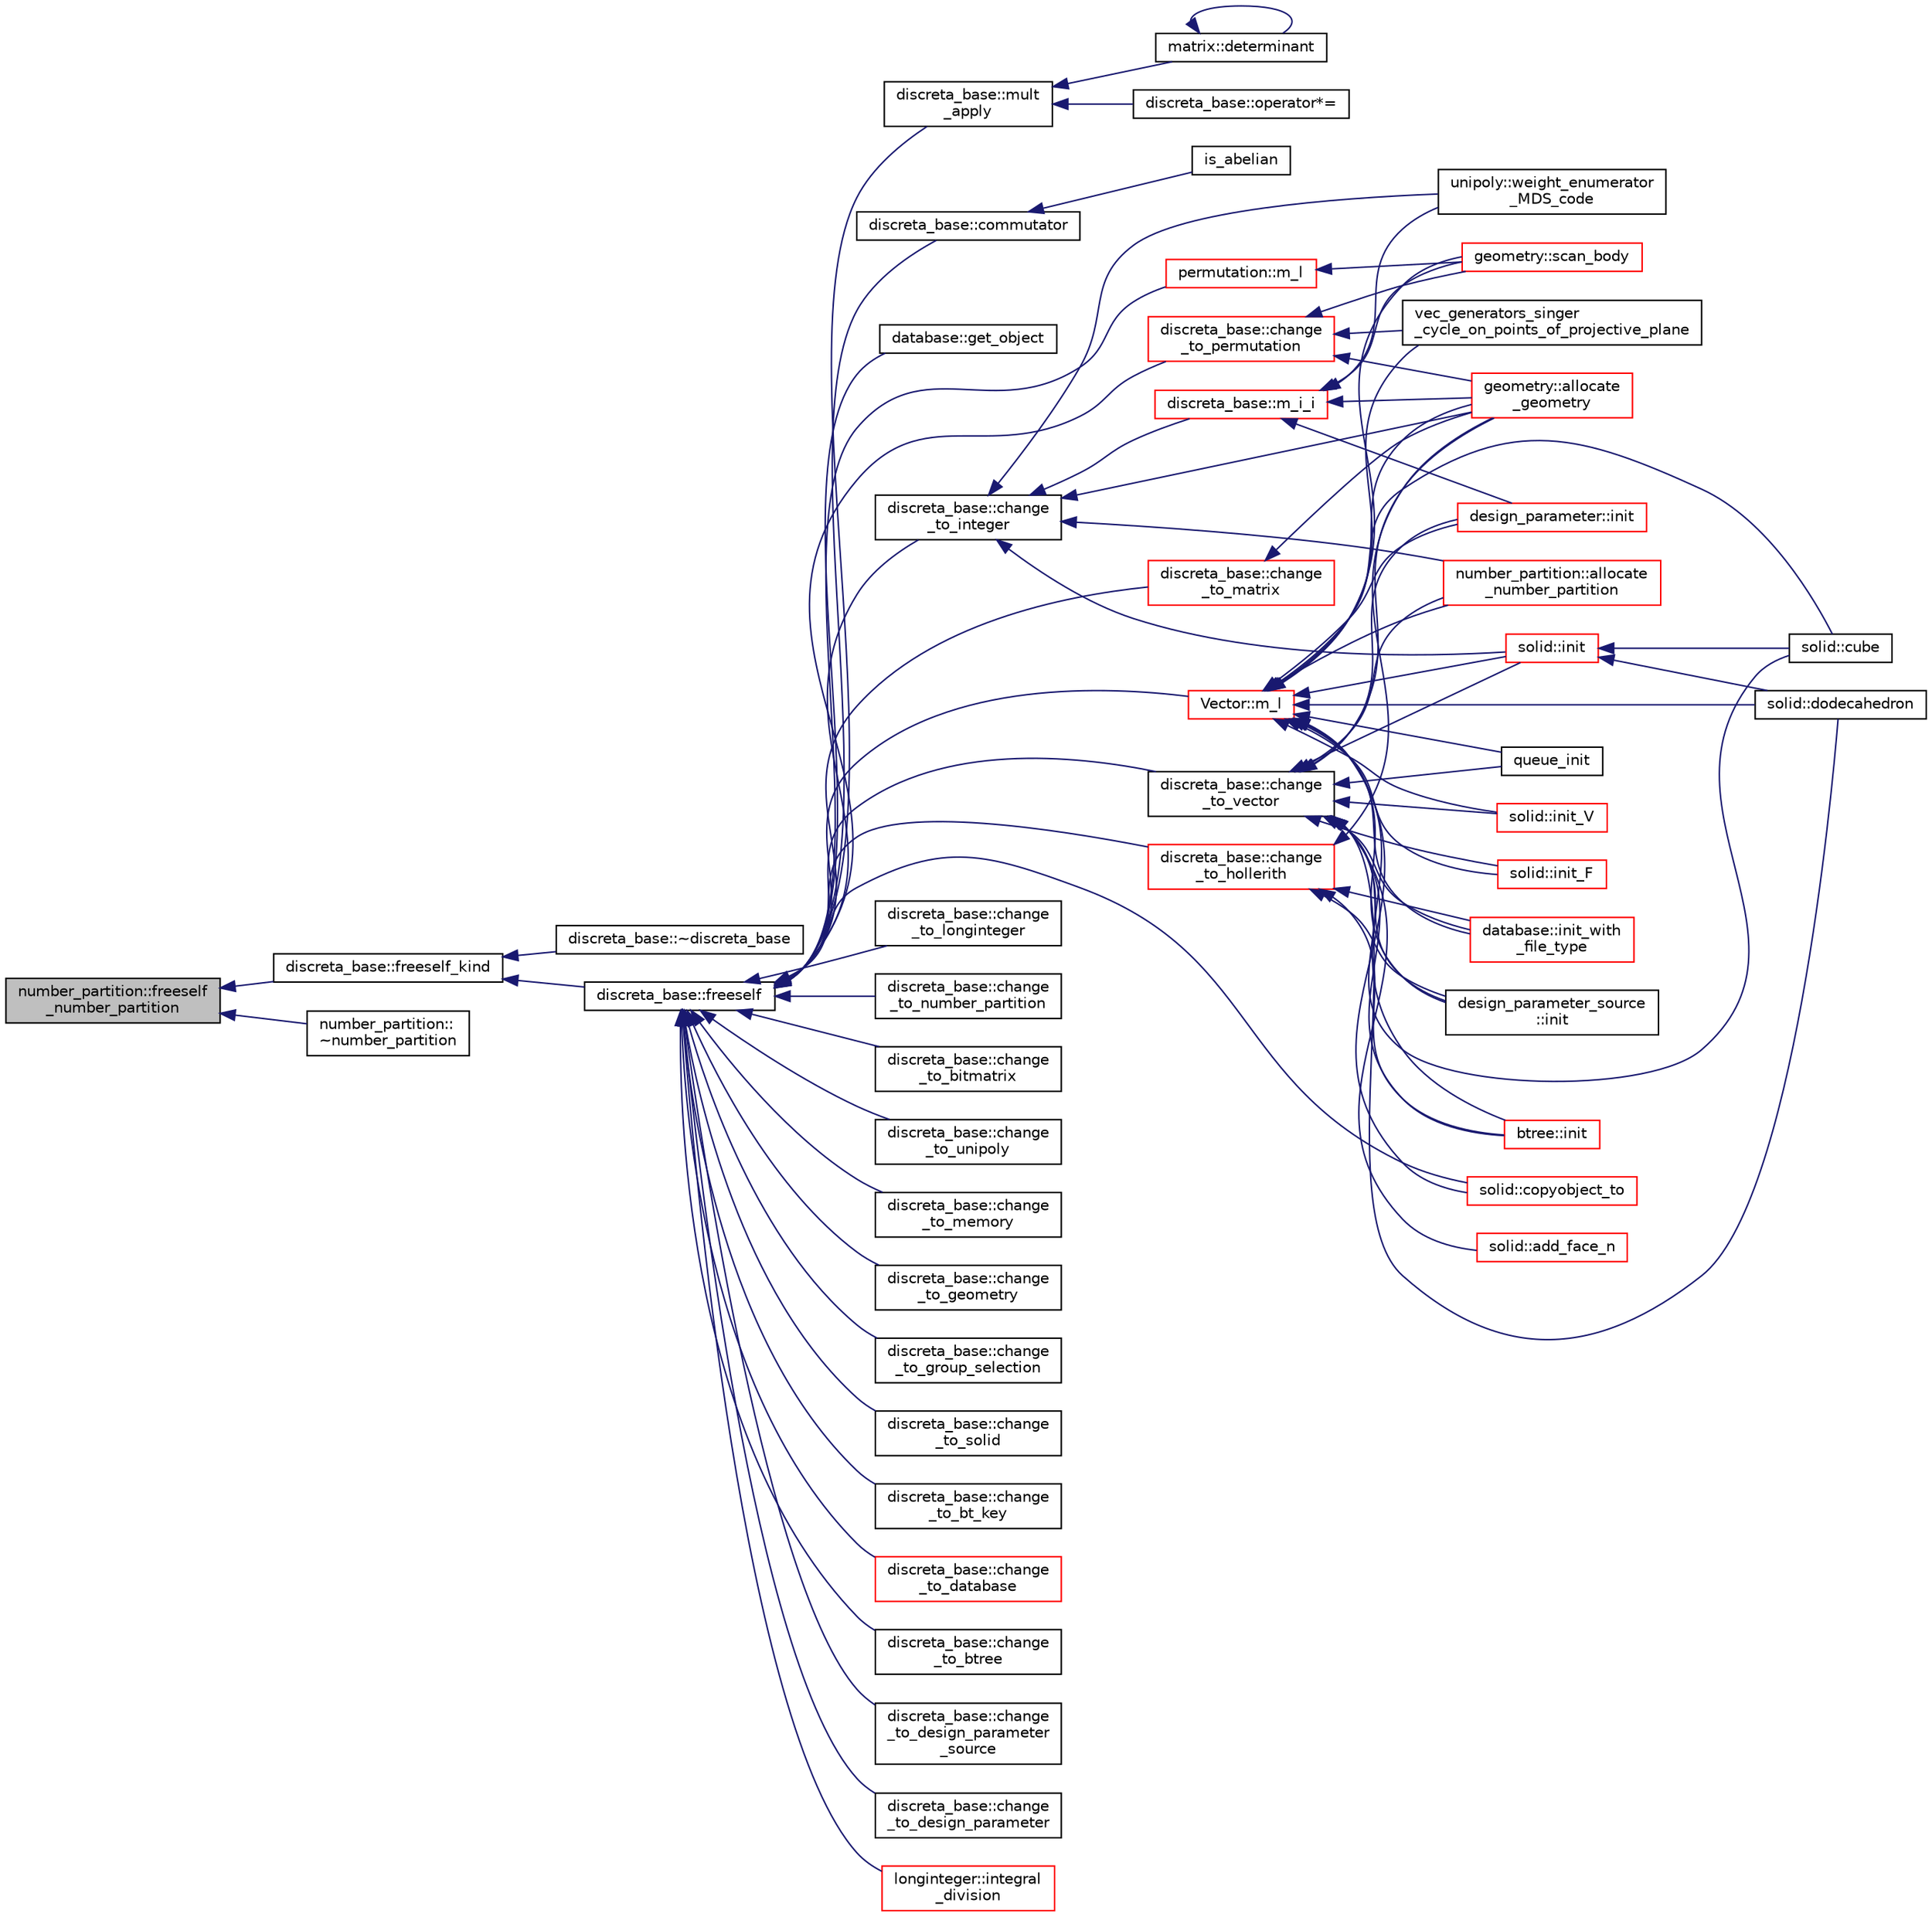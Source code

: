 digraph "number_partition::freeself_number_partition"
{
  edge [fontname="Helvetica",fontsize="10",labelfontname="Helvetica",labelfontsize="10"];
  node [fontname="Helvetica",fontsize="10",shape=record];
  rankdir="LR";
  Node592 [label="number_partition::freeself\l_number_partition",height=0.2,width=0.4,color="black", fillcolor="grey75", style="filled", fontcolor="black"];
  Node592 -> Node593 [dir="back",color="midnightblue",fontsize="10",style="solid",fontname="Helvetica"];
  Node593 [label="discreta_base::freeself_kind",height=0.2,width=0.4,color="black", fillcolor="white", style="filled",URL="$d7/d71/classdiscreta__base.html#a63a23ada2165b3838fab719ed458cec8"];
  Node593 -> Node594 [dir="back",color="midnightblue",fontsize="10",style="solid",fontname="Helvetica"];
  Node594 [label="discreta_base::~discreta_base",height=0.2,width=0.4,color="black", fillcolor="white", style="filled",URL="$d7/d71/classdiscreta__base.html#a14df6915d3622e941d8bd541a6818d0e"];
  Node593 -> Node595 [dir="back",color="midnightblue",fontsize="10",style="solid",fontname="Helvetica"];
  Node595 [label="discreta_base::freeself",height=0.2,width=0.4,color="black", fillcolor="white", style="filled",URL="$d7/d71/classdiscreta__base.html#a9a3c9501a562293b5667c11b9174d6e5"];
  Node595 -> Node596 [dir="back",color="midnightblue",fontsize="10",style="solid",fontname="Helvetica"];
  Node596 [label="discreta_base::mult\l_apply",height=0.2,width=0.4,color="black", fillcolor="white", style="filled",URL="$d7/d71/classdiscreta__base.html#a301b8d0527d3a60ba410bba87446f490"];
  Node596 -> Node597 [dir="back",color="midnightblue",fontsize="10",style="solid",fontname="Helvetica"];
  Node597 [label="discreta_base::operator*=",height=0.2,width=0.4,color="black", fillcolor="white", style="filled",URL="$d7/d71/classdiscreta__base.html#a26a19fcfe00422fe1d8a66d5b1b4a60a"];
  Node596 -> Node598 [dir="back",color="midnightblue",fontsize="10",style="solid",fontname="Helvetica"];
  Node598 [label="matrix::determinant",height=0.2,width=0.4,color="black", fillcolor="white", style="filled",URL="$d1/d8d/classmatrix.html#a75adb25c9f8753f1b81eafe4464b272a"];
  Node598 -> Node598 [dir="back",color="midnightblue",fontsize="10",style="solid",fontname="Helvetica"];
  Node595 -> Node599 [dir="back",color="midnightblue",fontsize="10",style="solid",fontname="Helvetica"];
  Node599 [label="discreta_base::commutator",height=0.2,width=0.4,color="black", fillcolor="white", style="filled",URL="$d7/d71/classdiscreta__base.html#a1d0bb4144e3eb15aaf877a0cea656c00"];
  Node599 -> Node600 [dir="back",color="midnightblue",fontsize="10",style="solid",fontname="Helvetica"];
  Node600 [label="is_abelian",height=0.2,width=0.4,color="black", fillcolor="white", style="filled",URL="$d0/dd3/perm__group__gens_8_c.html#ac0291199b2706f0eb554ae24d2e7cefc"];
  Node595 -> Node601 [dir="back",color="midnightblue",fontsize="10",style="solid",fontname="Helvetica"];
  Node601 [label="database::get_object",height=0.2,width=0.4,color="black", fillcolor="white", style="filled",URL="$db/d72/classdatabase.html#af183761e73fedbd560d9545a36060efc"];
  Node595 -> Node602 [dir="back",color="midnightblue",fontsize="10",style="solid",fontname="Helvetica"];
  Node602 [label="discreta_base::change\l_to_integer",height=0.2,width=0.4,color="black", fillcolor="white", style="filled",URL="$d7/d71/classdiscreta__base.html#a58a5a5bd8f8e6f2dd7b4483b66dc7bb9"];
  Node602 -> Node603 [dir="back",color="midnightblue",fontsize="10",style="solid",fontname="Helvetica"];
  Node603 [label="discreta_base::m_i_i",height=0.2,width=0.4,color="red", fillcolor="white", style="filled",URL="$d7/d71/classdiscreta__base.html#aa231464a9d4bc233f66608021c9ad997"];
  Node603 -> Node624 [dir="back",color="midnightblue",fontsize="10",style="solid",fontname="Helvetica"];
  Node624 [label="design_parameter::init",height=0.2,width=0.4,color="red", fillcolor="white", style="filled",URL="$da/d94/classdesign__parameter.html#af77829be8d9058a84169c36143307b5d"];
  Node603 -> Node752 [dir="back",color="midnightblue",fontsize="10",style="solid",fontname="Helvetica"];
  Node752 [label="geometry::allocate\l_geometry",height=0.2,width=0.4,color="red", fillcolor="white", style="filled",URL="$da/d44/classgeometry.html#a243e84ff38207957ad5976020c19a033"];
  Node603 -> Node643 [dir="back",color="midnightblue",fontsize="10",style="solid",fontname="Helvetica"];
  Node643 [label="geometry::scan_body",height=0.2,width=0.4,color="red", fillcolor="white", style="filled",URL="$da/d44/classgeometry.html#a71bc2e3a3f4ca02e8518ab5518a4e0df"];
  Node603 -> Node768 [dir="back",color="midnightblue",fontsize="10",style="solid",fontname="Helvetica"];
  Node768 [label="unipoly::weight_enumerator\l_MDS_code",height=0.2,width=0.4,color="black", fillcolor="white", style="filled",URL="$d1/d89/classunipoly.html#ad9a4b7b883285271fc39528f74755a07"];
  Node602 -> Node752 [dir="back",color="midnightblue",fontsize="10",style="solid",fontname="Helvetica"];
  Node602 -> Node863 [dir="back",color="midnightblue",fontsize="10",style="solid",fontname="Helvetica"];
  Node863 [label="number_partition::allocate\l_number_partition",height=0.2,width=0.4,color="red", fillcolor="white", style="filled",URL="$df/d50/classnumber__partition.html#a3c5649dc95f5ca53df4b0c58de6c1dc5"];
  Node602 -> Node864 [dir="back",color="midnightblue",fontsize="10",style="solid",fontname="Helvetica"];
  Node864 [label="solid::init",height=0.2,width=0.4,color="red", fillcolor="white", style="filled",URL="$d8/def/classsolid.html#afc711954316958b35630fbc8542bcd05"];
  Node864 -> Node676 [dir="back",color="midnightblue",fontsize="10",style="solid",fontname="Helvetica"];
  Node676 [label="solid::cube",height=0.2,width=0.4,color="black", fillcolor="white", style="filled",URL="$d8/def/classsolid.html#a308e6888759550da489397527ed89137"];
  Node864 -> Node842 [dir="back",color="midnightblue",fontsize="10",style="solid",fontname="Helvetica"];
  Node842 [label="solid::dodecahedron",height=0.2,width=0.4,color="black", fillcolor="white", style="filled",URL="$d8/def/classsolid.html#a514072d4dfd0f82ba24b0df1ac302d6f"];
  Node602 -> Node768 [dir="back",color="midnightblue",fontsize="10",style="solid",fontname="Helvetica"];
  Node595 -> Node866 [dir="back",color="midnightblue",fontsize="10",style="solid",fontname="Helvetica"];
  Node866 [label="discreta_base::change\l_to_longinteger",height=0.2,width=0.4,color="black", fillcolor="white", style="filled",URL="$d7/d71/classdiscreta__base.html#aa65b4b95b89b1df5ff8e0ef944e598a9"];
  Node595 -> Node867 [dir="back",color="midnightblue",fontsize="10",style="solid",fontname="Helvetica"];
  Node867 [label="discreta_base::change\l_to_vector",height=0.2,width=0.4,color="black", fillcolor="white", style="filled",URL="$d7/d71/classdiscreta__base.html#a66186d19c55ad54af11e2a040a763c38"];
  Node867 -> Node825 [dir="back",color="midnightblue",fontsize="10",style="solid",fontname="Helvetica"];
  Node825 [label="btree::init",height=0.2,width=0.4,color="red", fillcolor="white", style="filled",URL="$dd/db0/classbtree.html#a3c88706e9886f1f9bc142b511aeab642"];
  Node867 -> Node868 [dir="back",color="midnightblue",fontsize="10",style="solid",fontname="Helvetica"];
  Node868 [label="database::init_with\l_file_type",height=0.2,width=0.4,color="red", fillcolor="white", style="filled",URL="$db/d72/classdatabase.html#a3b7a27f69a64812a6bfd765158d62476"];
  Node867 -> Node624 [dir="back",color="midnightblue",fontsize="10",style="solid",fontname="Helvetica"];
  Node867 -> Node826 [dir="back",color="midnightblue",fontsize="10",style="solid",fontname="Helvetica"];
  Node826 [label="design_parameter_source\l::init",height=0.2,width=0.4,color="black", fillcolor="white", style="filled",URL="$df/d4b/classdesign__parameter__source.html#afccf1773adfffec18fd96efaec208b93"];
  Node867 -> Node752 [dir="back",color="midnightblue",fontsize="10",style="solid",fontname="Helvetica"];
  Node867 -> Node652 [dir="back",color="midnightblue",fontsize="10",style="solid",fontname="Helvetica"];
  Node652 [label="queue_init",height=0.2,width=0.4,color="black", fillcolor="white", style="filled",URL="$d3/d72/global_8_c.html#a5fc0dec58681e5be05ad2041d536a7b7"];
  Node867 -> Node863 [dir="back",color="midnightblue",fontsize="10",style="solid",fontname="Helvetica"];
  Node867 -> Node864 [dir="back",color="midnightblue",fontsize="10",style="solid",fontname="Helvetica"];
  Node867 -> Node834 [dir="back",color="midnightblue",fontsize="10",style="solid",fontname="Helvetica"];
  Node834 [label="solid::init_V",height=0.2,width=0.4,color="red", fillcolor="white", style="filled",URL="$d8/def/classsolid.html#a0b156ca77a137dc8aa94ab22d048e542"];
  Node867 -> Node839 [dir="back",color="midnightblue",fontsize="10",style="solid",fontname="Helvetica"];
  Node839 [label="solid::init_F",height=0.2,width=0.4,color="red", fillcolor="white", style="filled",URL="$d8/def/classsolid.html#ab61e6cc032b5370f77857fe1fc10222d"];
  Node867 -> Node673 [dir="back",color="midnightblue",fontsize="10",style="solid",fontname="Helvetica"];
  Node673 [label="solid::add_face_n",height=0.2,width=0.4,color="red", fillcolor="white", style="filled",URL="$d8/def/classsolid.html#adbadfbdd46abe10cb56f041d2408b001"];
  Node867 -> Node676 [dir="back",color="midnightblue",fontsize="10",style="solid",fontname="Helvetica"];
  Node867 -> Node842 [dir="back",color="midnightblue",fontsize="10",style="solid",fontname="Helvetica"];
  Node595 -> Node870 [dir="back",color="midnightblue",fontsize="10",style="solid",fontname="Helvetica"];
  Node870 [label="discreta_base::change\l_to_permutation",height=0.2,width=0.4,color="red", fillcolor="white", style="filled",URL="$d7/d71/classdiscreta__base.html#a38e11ff129ddc29d67b54520e9a0a538"];
  Node870 -> Node752 [dir="back",color="midnightblue",fontsize="10",style="solid",fontname="Helvetica"];
  Node870 -> Node643 [dir="back",color="midnightblue",fontsize="10",style="solid",fontname="Helvetica"];
  Node870 -> Node871 [dir="back",color="midnightblue",fontsize="10",style="solid",fontname="Helvetica"];
  Node871 [label="vec_generators_singer\l_cycle_on_points_of_projective_plane",height=0.2,width=0.4,color="black", fillcolor="white", style="filled",URL="$d0/dd3/perm__group__gens_8_c.html#ac6282a87dd1be1a9024a460f89e6d756"];
  Node595 -> Node873 [dir="back",color="midnightblue",fontsize="10",style="solid",fontname="Helvetica"];
  Node873 [label="discreta_base::change\l_to_number_partition",height=0.2,width=0.4,color="black", fillcolor="white", style="filled",URL="$d7/d71/classdiscreta__base.html#a15be55441d3768c506bf9faabeef9b5b"];
  Node595 -> Node874 [dir="back",color="midnightblue",fontsize="10",style="solid",fontname="Helvetica"];
  Node874 [label="discreta_base::change\l_to_matrix",height=0.2,width=0.4,color="red", fillcolor="white", style="filled",URL="$d7/d71/classdiscreta__base.html#a51f1aaa0764c4161c0dbd981091ca5cb"];
  Node874 -> Node752 [dir="back",color="midnightblue",fontsize="10",style="solid",fontname="Helvetica"];
  Node595 -> Node876 [dir="back",color="midnightblue",fontsize="10",style="solid",fontname="Helvetica"];
  Node876 [label="discreta_base::change\l_to_bitmatrix",height=0.2,width=0.4,color="black", fillcolor="white", style="filled",URL="$d7/d71/classdiscreta__base.html#adcb7fdf185f23731b42c96488599919e"];
  Node595 -> Node877 [dir="back",color="midnightblue",fontsize="10",style="solid",fontname="Helvetica"];
  Node877 [label="discreta_base::change\l_to_unipoly",height=0.2,width=0.4,color="black", fillcolor="white", style="filled",URL="$d7/d71/classdiscreta__base.html#a436a1d89a0e7a13ba1ad0ff5813c03ed"];
  Node595 -> Node878 [dir="back",color="midnightblue",fontsize="10",style="solid",fontname="Helvetica"];
  Node878 [label="discreta_base::change\l_to_memory",height=0.2,width=0.4,color="black", fillcolor="white", style="filled",URL="$d7/d71/classdiscreta__base.html#a21a76b868e94f17a6579997f0a50a006"];
  Node595 -> Node879 [dir="back",color="midnightblue",fontsize="10",style="solid",fontname="Helvetica"];
  Node879 [label="discreta_base::change\l_to_geometry",height=0.2,width=0.4,color="black", fillcolor="white", style="filled",URL="$d7/d71/classdiscreta__base.html#a5a3efbeeb01c41259b91ed2d87bfcbb2"];
  Node595 -> Node880 [dir="back",color="midnightblue",fontsize="10",style="solid",fontname="Helvetica"];
  Node880 [label="discreta_base::change\l_to_hollerith",height=0.2,width=0.4,color="red", fillcolor="white", style="filled",URL="$d7/d71/classdiscreta__base.html#a10f410adc814d4568e3b0f84550c4ca1"];
  Node880 -> Node825 [dir="back",color="midnightblue",fontsize="10",style="solid",fontname="Helvetica"];
  Node880 -> Node868 [dir="back",color="midnightblue",fontsize="10",style="solid",fontname="Helvetica"];
  Node880 -> Node826 [dir="back",color="midnightblue",fontsize="10",style="solid",fontname="Helvetica"];
  Node880 -> Node752 [dir="back",color="midnightblue",fontsize="10",style="solid",fontname="Helvetica"];
  Node595 -> Node881 [dir="back",color="midnightblue",fontsize="10",style="solid",fontname="Helvetica"];
  Node881 [label="discreta_base::change\l_to_group_selection",height=0.2,width=0.4,color="black", fillcolor="white", style="filled",URL="$d7/d71/classdiscreta__base.html#a6b269515e796a08da4db719ae2dbdca9"];
  Node595 -> Node882 [dir="back",color="midnightblue",fontsize="10",style="solid",fontname="Helvetica"];
  Node882 [label="discreta_base::change\l_to_solid",height=0.2,width=0.4,color="black", fillcolor="white", style="filled",URL="$d7/d71/classdiscreta__base.html#adb0b11a85434f969b3895cb46b67e8c2"];
  Node595 -> Node883 [dir="back",color="midnightblue",fontsize="10",style="solid",fontname="Helvetica"];
  Node883 [label="discreta_base::change\l_to_bt_key",height=0.2,width=0.4,color="black", fillcolor="white", style="filled",URL="$d7/d71/classdiscreta__base.html#af08930510236fe08941bb5c1e4768fe9"];
  Node595 -> Node884 [dir="back",color="midnightblue",fontsize="10",style="solid",fontname="Helvetica"];
  Node884 [label="discreta_base::change\l_to_database",height=0.2,width=0.4,color="red", fillcolor="white", style="filled",URL="$d7/d71/classdiscreta__base.html#a9187fb1e0526e3d327b78bb19475ae40"];
  Node595 -> Node885 [dir="back",color="midnightblue",fontsize="10",style="solid",fontname="Helvetica"];
  Node885 [label="discreta_base::change\l_to_btree",height=0.2,width=0.4,color="black", fillcolor="white", style="filled",URL="$d7/d71/classdiscreta__base.html#a75c8608cf54191c17ee48817cc4dda17"];
  Node595 -> Node886 [dir="back",color="midnightblue",fontsize="10",style="solid",fontname="Helvetica"];
  Node886 [label="discreta_base::change\l_to_design_parameter\l_source",height=0.2,width=0.4,color="black", fillcolor="white", style="filled",URL="$d7/d71/classdiscreta__base.html#adef7252719a3b1b5261d6bc6c44dbda4"];
  Node595 -> Node887 [dir="back",color="midnightblue",fontsize="10",style="solid",fontname="Helvetica"];
  Node887 [label="discreta_base::change\l_to_design_parameter",height=0.2,width=0.4,color="black", fillcolor="white", style="filled",URL="$d7/d71/classdiscreta__base.html#ab207ed39acee5f447708dc9fcfd29e0a"];
  Node595 -> Node888 [dir="back",color="midnightblue",fontsize="10",style="solid",fontname="Helvetica"];
  Node888 [label="longinteger::integral\l_division",height=0.2,width=0.4,color="red", fillcolor="white", style="filled",URL="$d3/d71/classlonginteger.html#a692f761cfc91770ca40ab5c2df4bd358"];
  Node595 -> Node893 [dir="back",color="midnightblue",fontsize="10",style="solid",fontname="Helvetica"];
  Node893 [label="permutation::m_l",height=0.2,width=0.4,color="red", fillcolor="white", style="filled",URL="$d0/d08/classpermutation.html#a9cf73421f89b2c24cf2d08f002752030"];
  Node893 -> Node643 [dir="back",color="midnightblue",fontsize="10",style="solid",fontname="Helvetica"];
  Node595 -> Node901 [dir="back",color="midnightblue",fontsize="10",style="solid",fontname="Helvetica"];
  Node901 [label="solid::copyobject_to",height=0.2,width=0.4,color="red", fillcolor="white", style="filled",URL="$d8/def/classsolid.html#a7f35a904885ef626d1a74663fe2cad62"];
  Node595 -> Node903 [dir="back",color="midnightblue",fontsize="10",style="solid",fontname="Helvetica"];
  Node903 [label="Vector::m_l",height=0.2,width=0.4,color="red", fillcolor="white", style="filled",URL="$d5/db2/class_vector.html#a00f5520c2a6b4f5282a1a8bcf8ea74eb"];
  Node903 -> Node825 [dir="back",color="midnightblue",fontsize="10",style="solid",fontname="Helvetica"];
  Node903 -> Node868 [dir="back",color="midnightblue",fontsize="10",style="solid",fontname="Helvetica"];
  Node903 -> Node624 [dir="back",color="midnightblue",fontsize="10",style="solid",fontname="Helvetica"];
  Node903 -> Node826 [dir="back",color="midnightblue",fontsize="10",style="solid",fontname="Helvetica"];
  Node903 -> Node752 [dir="back",color="midnightblue",fontsize="10",style="solid",fontname="Helvetica"];
  Node903 -> Node643 [dir="back",color="midnightblue",fontsize="10",style="solid",fontname="Helvetica"];
  Node903 -> Node652 [dir="back",color="midnightblue",fontsize="10",style="solid",fontname="Helvetica"];
  Node903 -> Node863 [dir="back",color="midnightblue",fontsize="10",style="solid",fontname="Helvetica"];
  Node903 -> Node871 [dir="back",color="midnightblue",fontsize="10",style="solid",fontname="Helvetica"];
  Node903 -> Node864 [dir="back",color="midnightblue",fontsize="10",style="solid",fontname="Helvetica"];
  Node903 -> Node834 [dir="back",color="midnightblue",fontsize="10",style="solid",fontname="Helvetica"];
  Node903 -> Node839 [dir="back",color="midnightblue",fontsize="10",style="solid",fontname="Helvetica"];
  Node903 -> Node901 [dir="back",color="midnightblue",fontsize="10",style="solid",fontname="Helvetica"];
  Node903 -> Node676 [dir="back",color="midnightblue",fontsize="10",style="solid",fontname="Helvetica"];
  Node903 -> Node842 [dir="back",color="midnightblue",fontsize="10",style="solid",fontname="Helvetica"];
  Node592 -> Node961 [dir="back",color="midnightblue",fontsize="10",style="solid",fontname="Helvetica"];
  Node961 [label="number_partition::\l~number_partition",height=0.2,width=0.4,color="black", fillcolor="white", style="filled",URL="$df/d50/classnumber__partition.html#af693fb3976d93ef732f6446702405bbc"];
}
